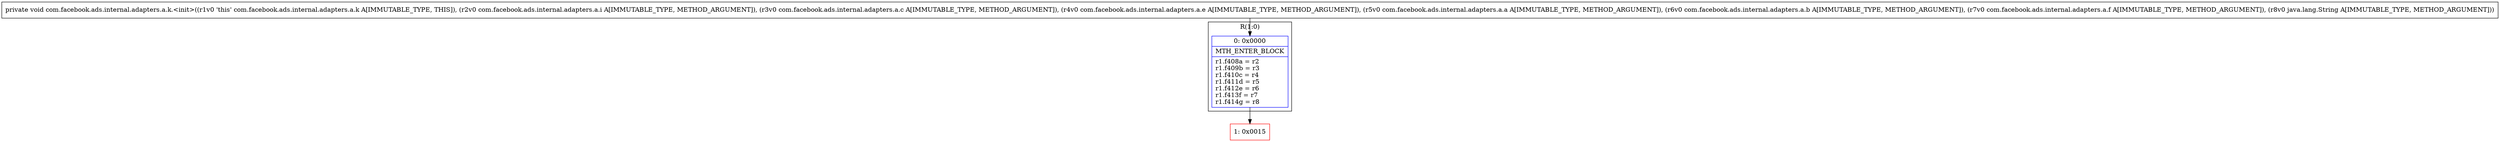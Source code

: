 digraph "CFG forcom.facebook.ads.internal.adapters.a.k.\<init\>(Lcom\/facebook\/ads\/internal\/adapters\/a\/i;Lcom\/facebook\/ads\/internal\/adapters\/a\/c;Lcom\/facebook\/ads\/internal\/adapters\/a\/e;Lcom\/facebook\/ads\/internal\/adapters\/a\/a;Lcom\/facebook\/ads\/internal\/adapters\/a\/b;Lcom\/facebook\/ads\/internal\/adapters\/a\/f;Ljava\/lang\/String;)V" {
subgraph cluster_Region_1096325742 {
label = "R(1:0)";
node [shape=record,color=blue];
Node_0 [shape=record,label="{0\:\ 0x0000|MTH_ENTER_BLOCK\l|r1.f408a = r2\lr1.f409b = r3\lr1.f410c = r4\lr1.f411d = r5\lr1.f412e = r6\lr1.f413f = r7\lr1.f414g = r8\l}"];
}
Node_1 [shape=record,color=red,label="{1\:\ 0x0015}"];
MethodNode[shape=record,label="{private void com.facebook.ads.internal.adapters.a.k.\<init\>((r1v0 'this' com.facebook.ads.internal.adapters.a.k A[IMMUTABLE_TYPE, THIS]), (r2v0 com.facebook.ads.internal.adapters.a.i A[IMMUTABLE_TYPE, METHOD_ARGUMENT]), (r3v0 com.facebook.ads.internal.adapters.a.c A[IMMUTABLE_TYPE, METHOD_ARGUMENT]), (r4v0 com.facebook.ads.internal.adapters.a.e A[IMMUTABLE_TYPE, METHOD_ARGUMENT]), (r5v0 com.facebook.ads.internal.adapters.a.a A[IMMUTABLE_TYPE, METHOD_ARGUMENT]), (r6v0 com.facebook.ads.internal.adapters.a.b A[IMMUTABLE_TYPE, METHOD_ARGUMENT]), (r7v0 com.facebook.ads.internal.adapters.a.f A[IMMUTABLE_TYPE, METHOD_ARGUMENT]), (r8v0 java.lang.String A[IMMUTABLE_TYPE, METHOD_ARGUMENT])) }"];
MethodNode -> Node_0;
Node_0 -> Node_1;
}

